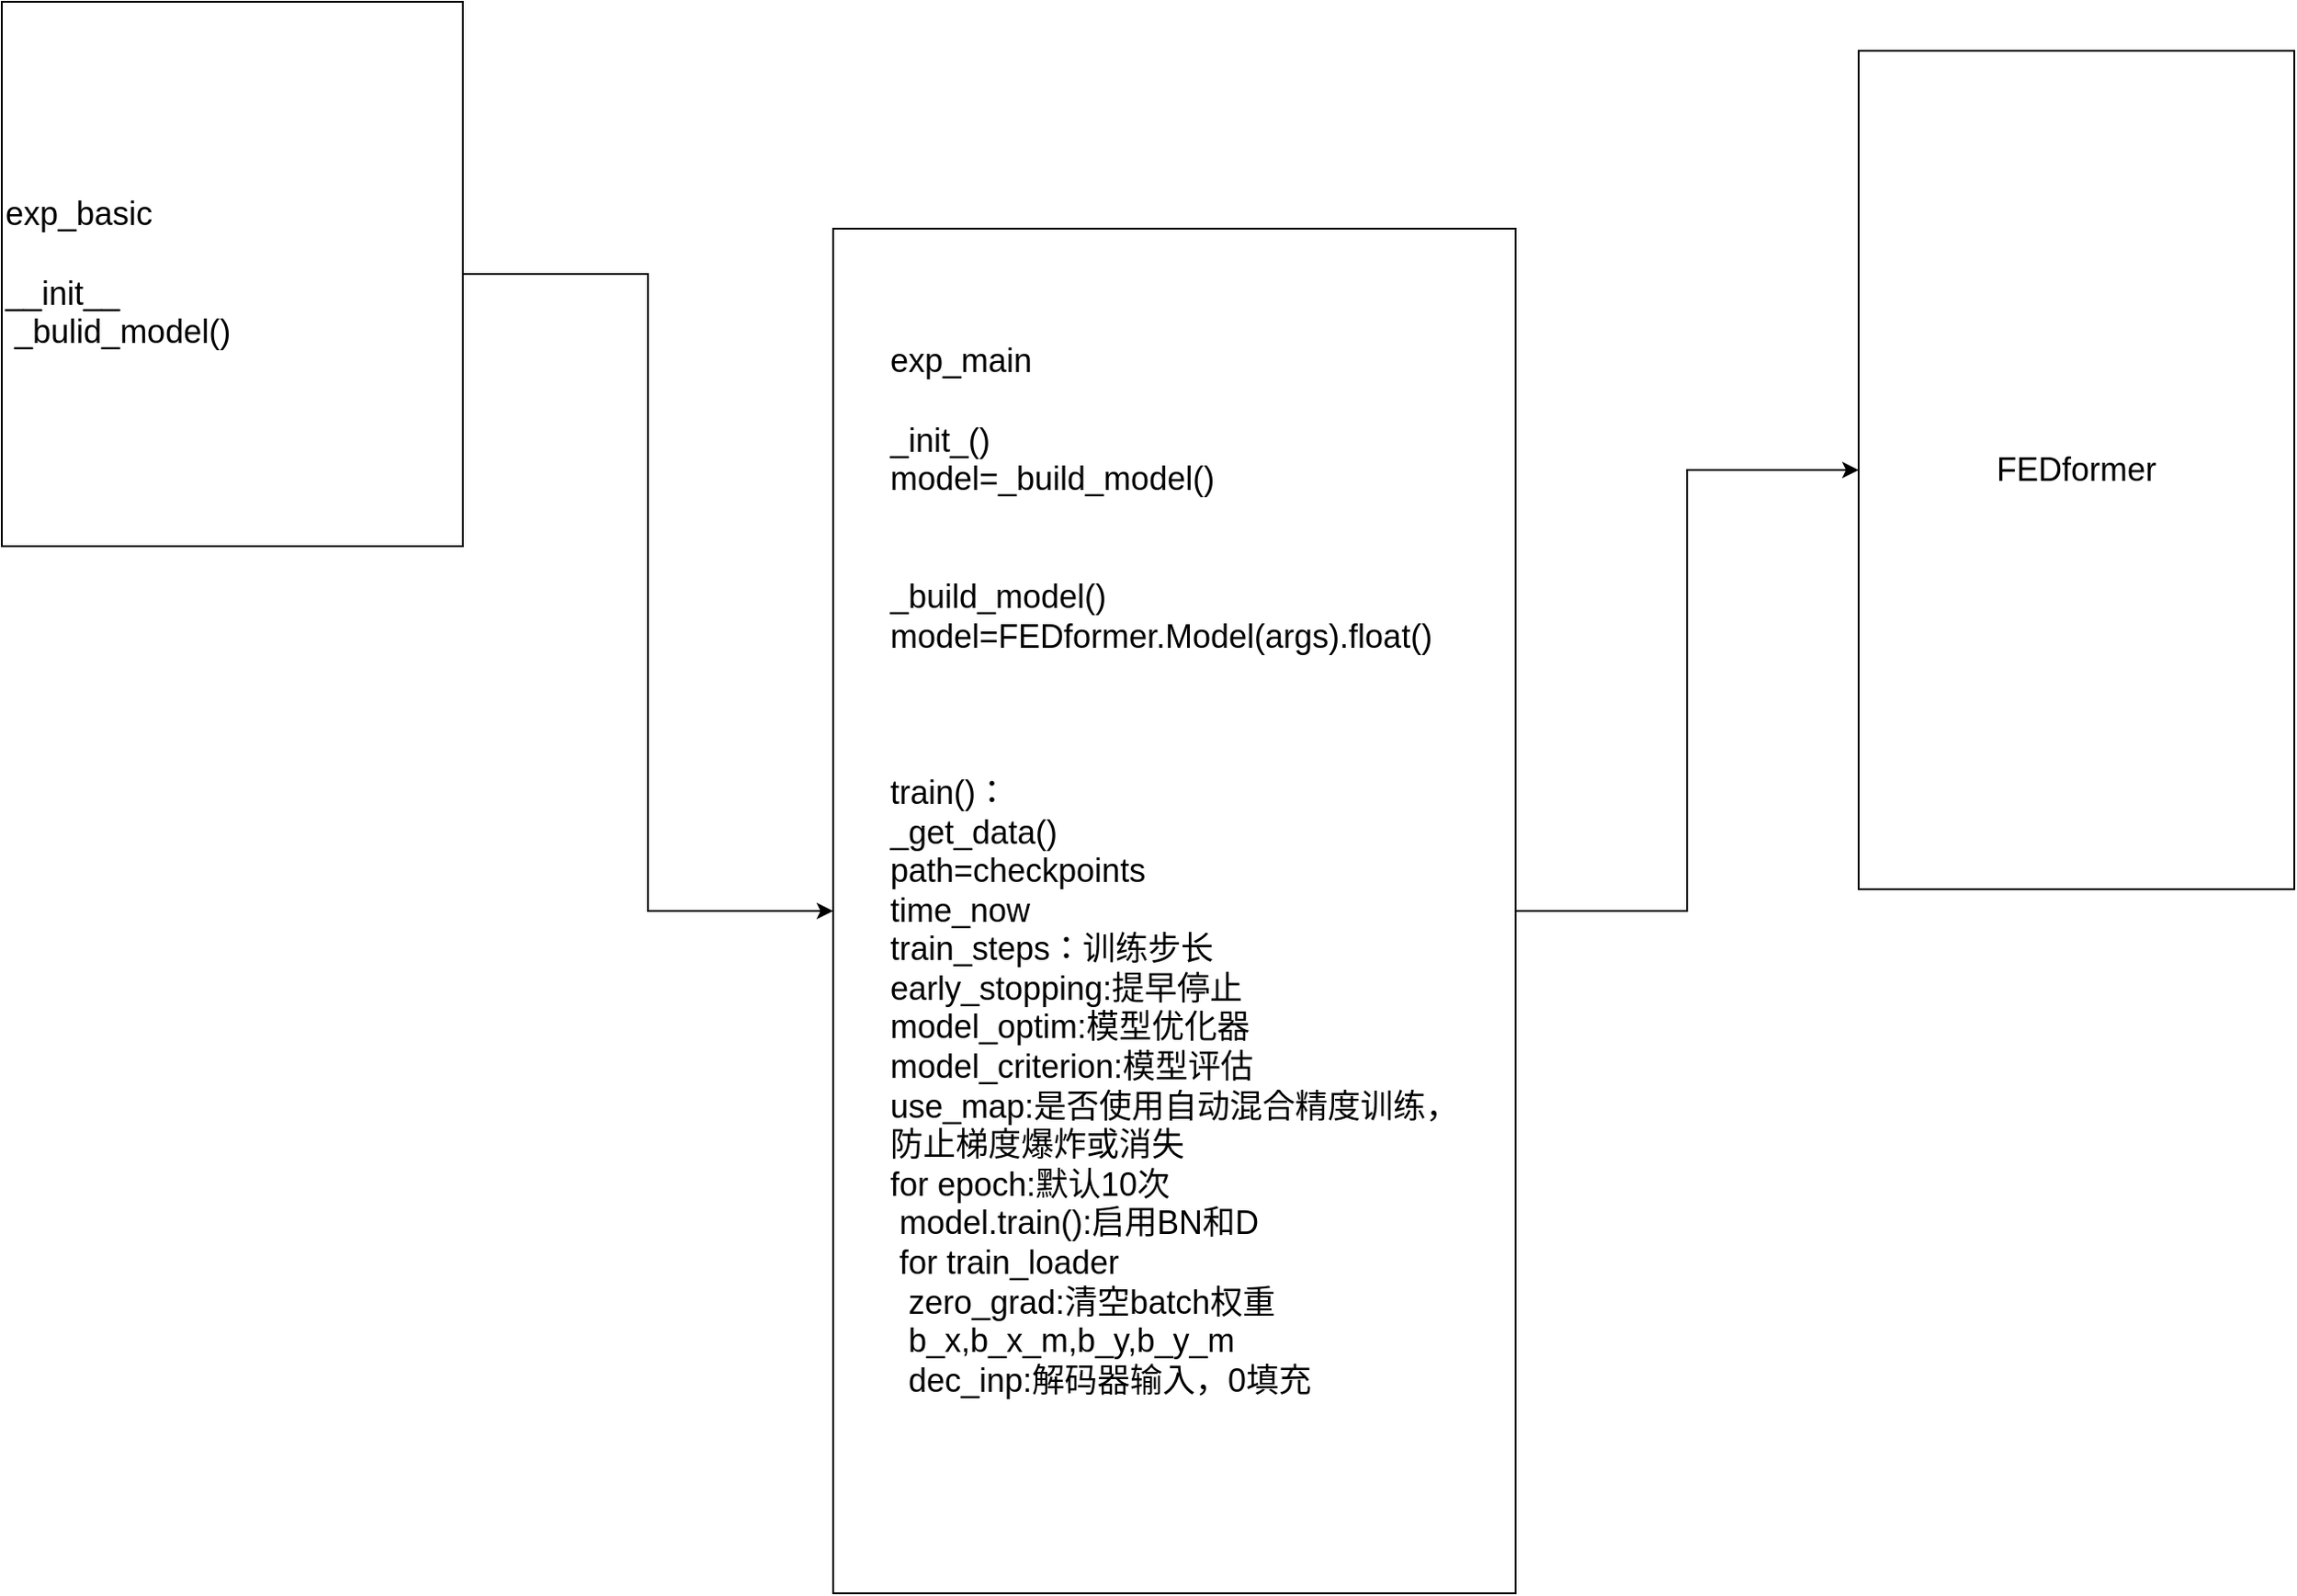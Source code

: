 <mxfile version="20.6.0" type="github">
  <diagram id="AtImyOTAmfLTAfOJhqK3" name="第 1 页">
    <mxGraphModel dx="1826" dy="794" grid="0" gridSize="10" guides="1" tooltips="1" connect="1" arrows="1" fold="1" page="1" pageScale="1" pageWidth="2000" pageHeight="5000" math="0" shadow="0">
      <root>
        <mxCell id="0" />
        <mxCell id="1" parent="0" />
        <mxCell id="4ycxMJ0RPmdJxaAEptit-6" style="edgeStyle=orthogonalEdgeStyle;rounded=0;orthogonalLoop=1;jettySize=auto;html=1;fontSize=18;" parent="1" source="4ycxMJ0RPmdJxaAEptit-1" target="4ycxMJ0RPmdJxaAEptit-5" edge="1">
          <mxGeometry relative="1" as="geometry" />
        </mxCell>
        <mxCell id="4ycxMJ0RPmdJxaAEptit-1" value="&lt;div style=&quot;text-align: left;&quot;&gt;&lt;span style=&quot;font-size: 18px; background-color: initial;&quot;&gt;exp_main&lt;/span&gt;&lt;/div&gt;&lt;div style=&quot;text-align: left;&quot;&gt;&lt;span style=&quot;font-size: 18px; background-color: initial;&quot;&gt;&lt;br&gt;&lt;/span&gt;&lt;/div&gt;&lt;div style=&quot;text-align: left;&quot;&gt;&lt;span style=&quot;font-size: 18px; background-color: initial;&quot;&gt;_init_()&lt;/span&gt;&lt;/div&gt;&lt;div style=&quot;text-align: left;&quot;&gt;&lt;span style=&quot;font-size: 18px; background-color: initial;&quot;&gt;model=_build_model()&lt;/span&gt;&lt;/div&gt;&lt;div style=&quot;text-align: left;&quot;&gt;&lt;span style=&quot;font-size: 18px; background-color: initial;&quot;&gt;&lt;br&gt;&lt;/span&gt;&lt;/div&gt;&lt;font style=&quot;font-size: 18px;&quot;&gt;&lt;div style=&quot;text-align: left;&quot;&gt;&lt;span style=&quot;background-color: initial;&quot;&gt;&lt;br&gt;&lt;/span&gt;&lt;/div&gt;&lt;div style=&quot;text-align: left;&quot;&gt;_build_model()&lt;/div&gt;&lt;div style=&quot;text-align: left;&quot;&gt;model=FEDformer.Model(args).float()&lt;/div&gt;&lt;div style=&quot;text-align: left;&quot;&gt;&lt;br&gt;&lt;/div&gt;&lt;div style=&quot;text-align: left;&quot;&gt;&lt;span style=&quot;background-color: initial;&quot;&gt;&lt;br&gt;&lt;/span&gt;&lt;/div&gt;&lt;div style=&quot;text-align: left;&quot;&gt;&lt;span style=&quot;background-color: initial;&quot;&gt;&lt;br&gt;&lt;/span&gt;&lt;/div&gt;&lt;div style=&quot;text-align: left;&quot;&gt;&lt;span style=&quot;background-color: initial;&quot;&gt;train()：&lt;/span&gt;&lt;/div&gt;&lt;div style=&quot;text-align: left;&quot;&gt;&lt;span style=&quot;background-color: initial;&quot;&gt;_get_data()&lt;/span&gt;&lt;/div&gt;&lt;div style=&quot;text-align: left;&quot;&gt;&lt;span style=&quot;background-color: initial;&quot;&gt;path=checkpoints&lt;/span&gt;&lt;/div&gt;&lt;div style=&quot;text-align: left;&quot;&gt;&lt;span style=&quot;background-color: initial;&quot;&gt;time_now&lt;/span&gt;&lt;/div&gt;&lt;div style=&quot;text-align: left;&quot;&gt;&lt;span style=&quot;background-color: initial;&quot;&gt;train_steps：训练步长&lt;/span&gt;&lt;/div&gt;&lt;div style=&quot;text-align: left;&quot;&gt;&lt;span style=&quot;background-color: initial;&quot;&gt;early_stopping:提早停止&lt;/span&gt;&lt;/div&gt;&lt;div style=&quot;text-align: left;&quot;&gt;&lt;span style=&quot;background-color: initial;&quot;&gt;model_optim:模型优化器&lt;br&gt;model_criterion:模型评估&lt;/span&gt;&lt;/div&gt;&lt;div style=&quot;text-align: left;&quot;&gt;&lt;span style=&quot;background-color: initial;&quot;&gt;use_map:是否使用自动混合精度训练，&lt;/span&gt;&lt;/div&gt;&lt;div style=&quot;text-align: left;&quot;&gt;&lt;span style=&quot;background-color: initial;&quot;&gt;防止梯度爆炸或消失&lt;/span&gt;&lt;/div&gt;&lt;div style=&quot;text-align: left;&quot;&gt;&lt;span style=&quot;background-color: initial;&quot;&gt;for epoch:默认10次&lt;/span&gt;&lt;/div&gt;&lt;div style=&quot;text-align: left;&quot;&gt;&lt;span style=&quot;background-color: initial;&quot;&gt;&lt;span style=&quot;white-space: pre;&quot;&gt; &lt;/span&gt;model.train():启用BN和D&lt;/span&gt;&lt;/div&gt;&lt;div style=&quot;text-align: left;&quot;&gt;&lt;span style=&quot;background-color: initial;&quot;&gt;&lt;span style=&quot;white-space: pre;&quot;&gt; &lt;/span&gt;for train_loader&lt;/span&gt;&lt;/div&gt;&lt;div style=&quot;text-align: left;&quot;&gt;&lt;span style=&quot;background-color: initial;&quot;&gt;&lt;span style=&quot;white-space: pre;&quot;&gt; &lt;/span&gt;&lt;span style=&quot;white-space: pre;&quot;&gt; &lt;/span&gt;zero_grad:清空batch权重&lt;br&gt;&lt;/span&gt;&lt;/div&gt;&lt;div style=&quot;text-align: left;&quot;&gt;&lt;span style=&quot;background-color: initial;&quot;&gt;&amp;nbsp; b_x,b_x_m,b_y,b_y_m&lt;/span&gt;&lt;/div&gt;&lt;div style=&quot;text-align: left;&quot;&gt;&lt;span style=&quot;background-color: initial;&quot;&gt;&amp;nbsp; dec_inp:解码器输入，0填充&lt;/span&gt;&lt;/div&gt;&lt;div style=&quot;text-align: left;&quot;&gt;&lt;span style=&quot;background-color: initial;&quot;&gt;&amp;nbsp;&amp;nbsp;&lt;/span&gt;&lt;/div&gt;&lt;div style=&quot;text-align: left;&quot;&gt;&lt;span style=&quot;background-color: initial;&quot;&gt;&lt;br&gt;&lt;/span&gt;&lt;/div&gt;&lt;/font&gt;" style="rounded=0;whiteSpace=wrap;html=1;" parent="1" vertex="1">
          <mxGeometry x="542" y="239" width="376" height="752" as="geometry" />
        </mxCell>
        <mxCell id="4ycxMJ0RPmdJxaAEptit-4" style="edgeStyle=orthogonalEdgeStyle;rounded=0;orthogonalLoop=1;jettySize=auto;html=1;fontSize=18;" parent="1" source="4ycxMJ0RPmdJxaAEptit-3" target="4ycxMJ0RPmdJxaAEptit-1" edge="1">
          <mxGeometry relative="1" as="geometry" />
        </mxCell>
        <mxCell id="4ycxMJ0RPmdJxaAEptit-3" value="exp_basic&lt;br&gt;&lt;br&gt;__init__&lt;br&gt;&lt;span style=&quot;white-space: pre;&quot;&gt; &lt;/span&gt;_bulid_model()" style="rounded=0;whiteSpace=wrap;html=1;fontSize=18;align=left;" parent="1" vertex="1">
          <mxGeometry x="84" y="114" width="254" height="300" as="geometry" />
        </mxCell>
        <mxCell id="4ycxMJ0RPmdJxaAEptit-5" value="FEDformer" style="rounded=0;whiteSpace=wrap;html=1;fontSize=18;" parent="1" vertex="1">
          <mxGeometry x="1107" y="141" width="240" height="462" as="geometry" />
        </mxCell>
      </root>
    </mxGraphModel>
  </diagram>
</mxfile>
